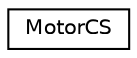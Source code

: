 digraph "Graphical Class Hierarchy"
{
 // LATEX_PDF_SIZE
  edge [fontname="Helvetica",fontsize="10",labelfontname="Helvetica",labelfontsize="10"];
  node [fontname="Helvetica",fontsize="10",shape=record];
  rankdir="LR";
  Node0 [label="MotorCS",height=0.2,width=0.4,color="black", fillcolor="white", style="filled",URL="$classMotorCS.html",tooltip="A class containing functions for operating a PID control system for a single motor."];
}
